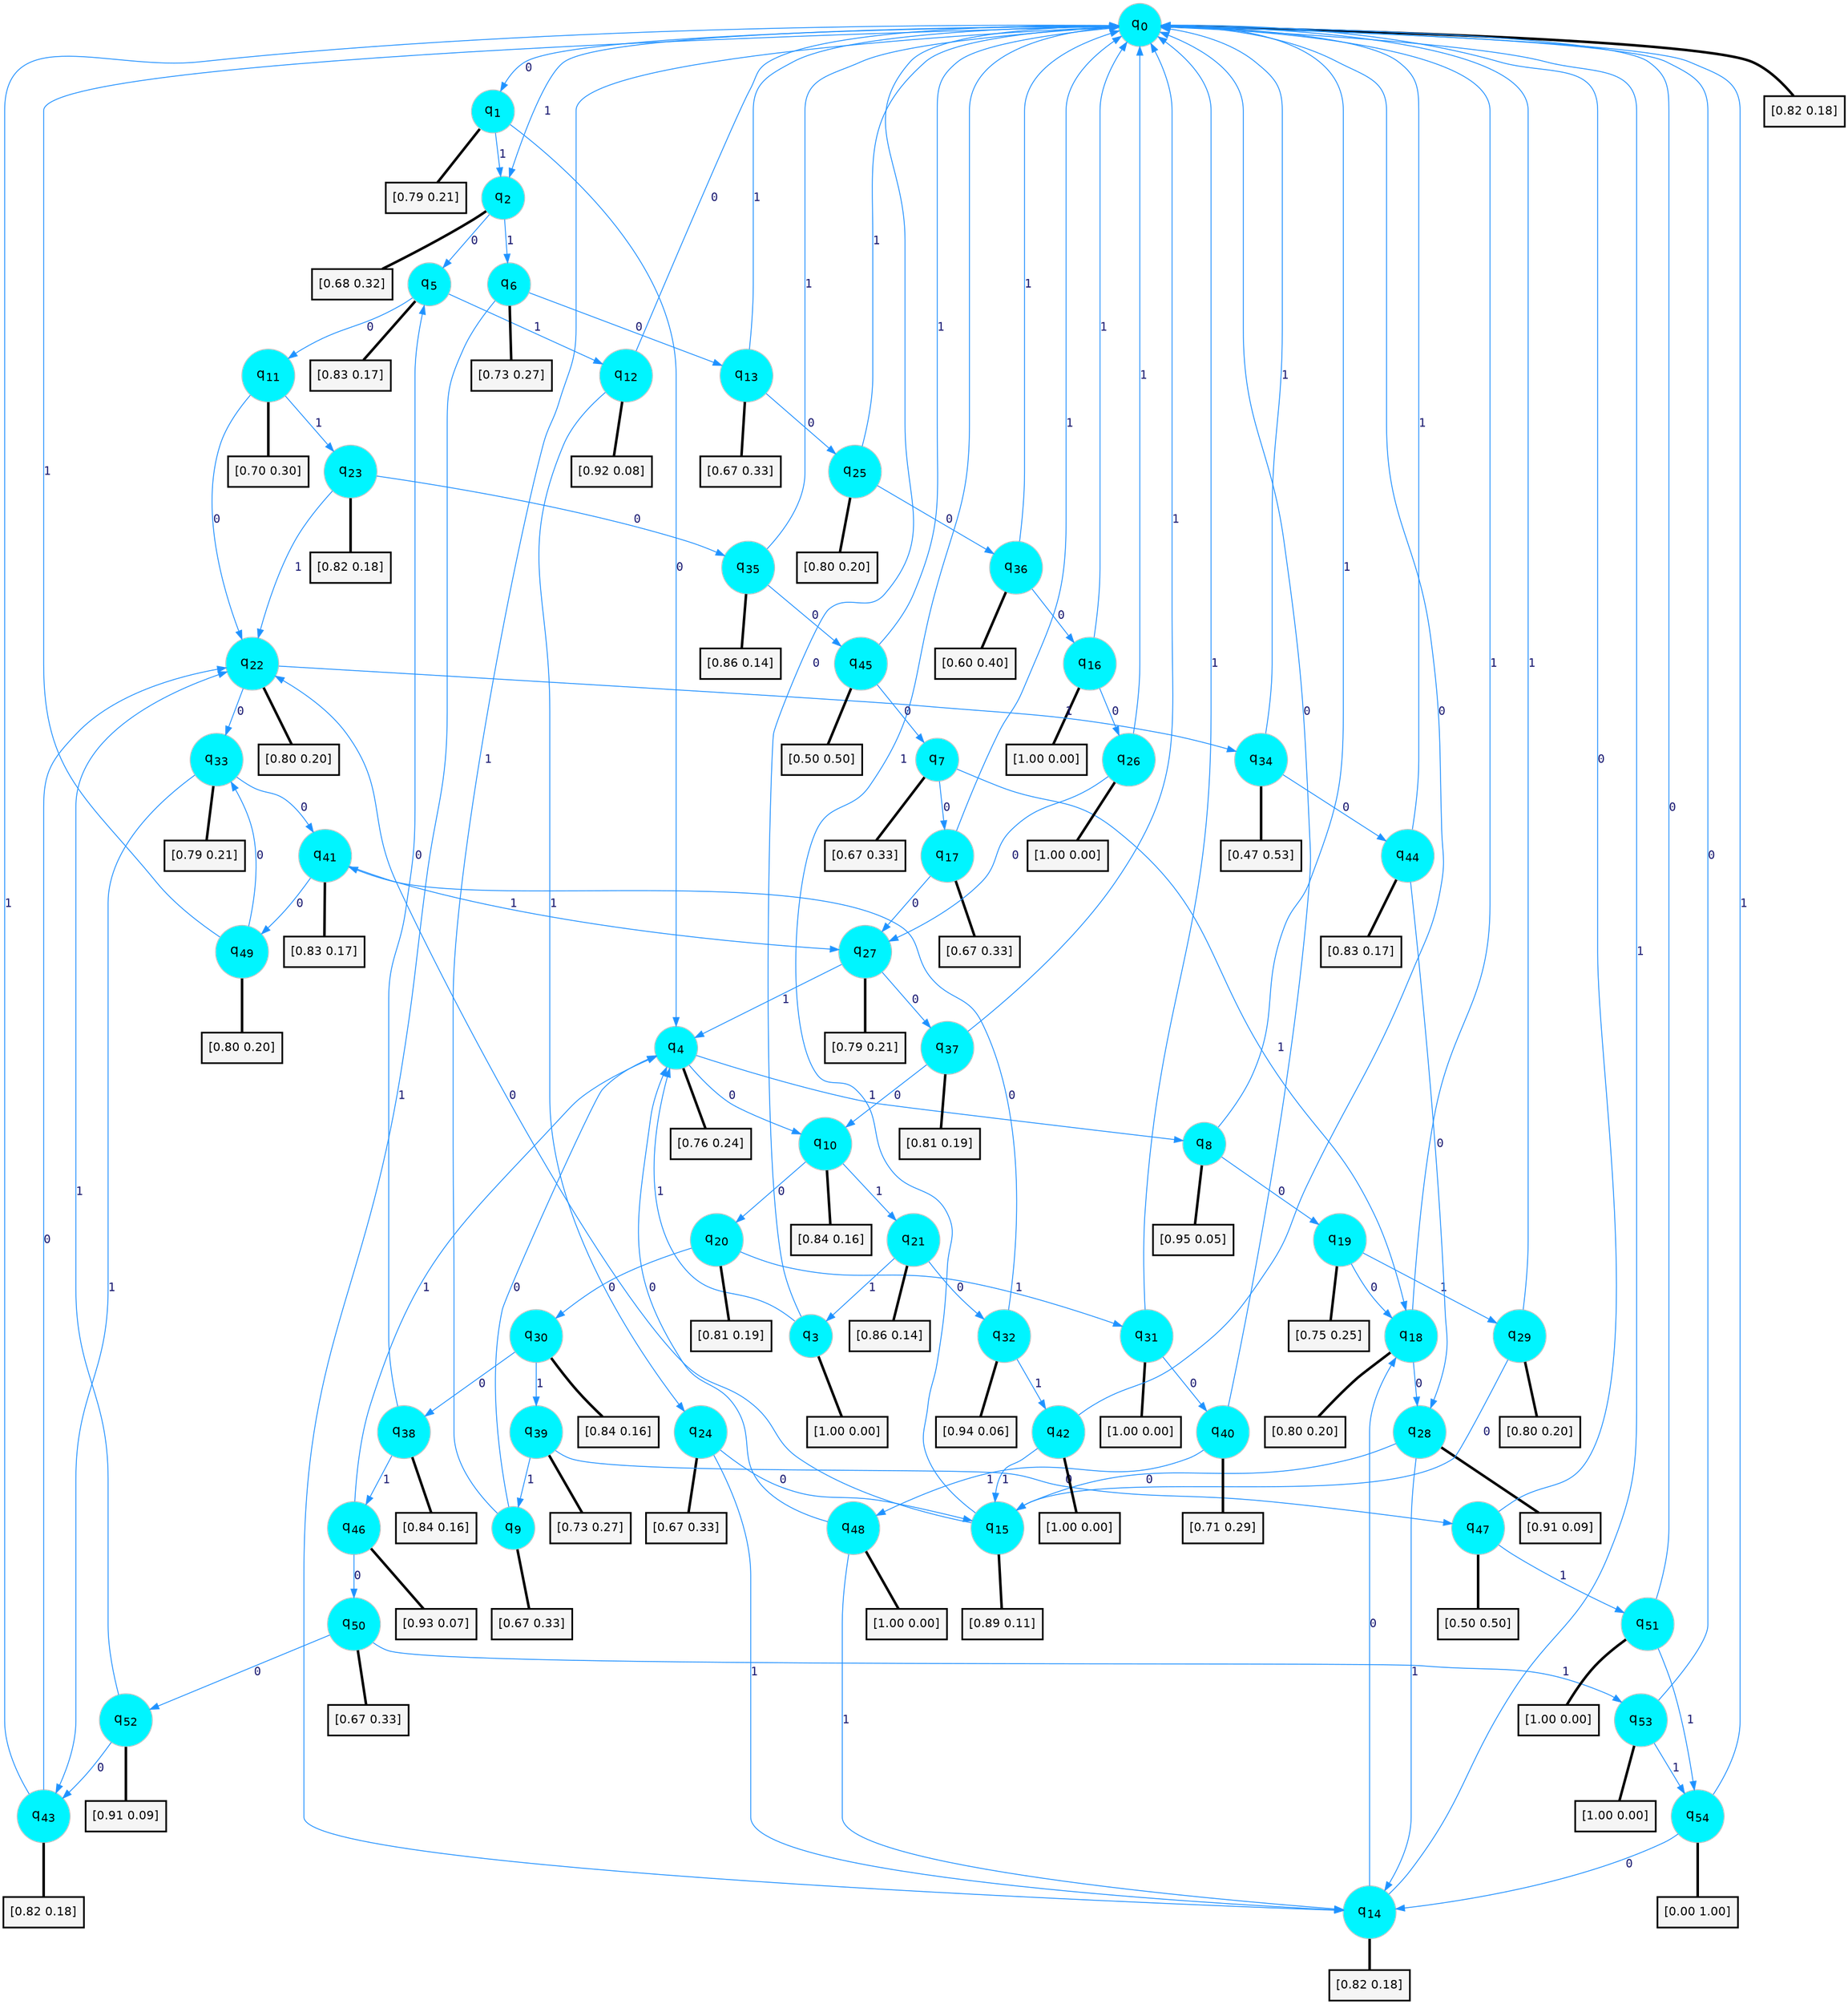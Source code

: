 digraph G {
graph [
bgcolor=transparent, dpi=300, rankdir=TD, size="40,25"];
node [
color=gray, fillcolor=turquoise1, fontcolor=black, fontname=Helvetica, fontsize=16, fontweight=bold, shape=circle, style=filled];
edge [
arrowsize=1, color=dodgerblue1, fontcolor=midnightblue, fontname=courier, fontweight=bold, penwidth=1, style=solid, weight=20];
0[label=<q<SUB>0</SUB>>];
1[label=<q<SUB>1</SUB>>];
2[label=<q<SUB>2</SUB>>];
3[label=<q<SUB>3</SUB>>];
4[label=<q<SUB>4</SUB>>];
5[label=<q<SUB>5</SUB>>];
6[label=<q<SUB>6</SUB>>];
7[label=<q<SUB>7</SUB>>];
8[label=<q<SUB>8</SUB>>];
9[label=<q<SUB>9</SUB>>];
10[label=<q<SUB>10</SUB>>];
11[label=<q<SUB>11</SUB>>];
12[label=<q<SUB>12</SUB>>];
13[label=<q<SUB>13</SUB>>];
14[label=<q<SUB>14</SUB>>];
15[label=<q<SUB>15</SUB>>];
16[label=<q<SUB>16</SUB>>];
17[label=<q<SUB>17</SUB>>];
18[label=<q<SUB>18</SUB>>];
19[label=<q<SUB>19</SUB>>];
20[label=<q<SUB>20</SUB>>];
21[label=<q<SUB>21</SUB>>];
22[label=<q<SUB>22</SUB>>];
23[label=<q<SUB>23</SUB>>];
24[label=<q<SUB>24</SUB>>];
25[label=<q<SUB>25</SUB>>];
26[label=<q<SUB>26</SUB>>];
27[label=<q<SUB>27</SUB>>];
28[label=<q<SUB>28</SUB>>];
29[label=<q<SUB>29</SUB>>];
30[label=<q<SUB>30</SUB>>];
31[label=<q<SUB>31</SUB>>];
32[label=<q<SUB>32</SUB>>];
33[label=<q<SUB>33</SUB>>];
34[label=<q<SUB>34</SUB>>];
35[label=<q<SUB>35</SUB>>];
36[label=<q<SUB>36</SUB>>];
37[label=<q<SUB>37</SUB>>];
38[label=<q<SUB>38</SUB>>];
39[label=<q<SUB>39</SUB>>];
40[label=<q<SUB>40</SUB>>];
41[label=<q<SUB>41</SUB>>];
42[label=<q<SUB>42</SUB>>];
43[label=<q<SUB>43</SUB>>];
44[label=<q<SUB>44</SUB>>];
45[label=<q<SUB>45</SUB>>];
46[label=<q<SUB>46</SUB>>];
47[label=<q<SUB>47</SUB>>];
48[label=<q<SUB>48</SUB>>];
49[label=<q<SUB>49</SUB>>];
50[label=<q<SUB>50</SUB>>];
51[label=<q<SUB>51</SUB>>];
52[label=<q<SUB>52</SUB>>];
53[label=<q<SUB>53</SUB>>];
54[label=<q<SUB>54</SUB>>];
55[label="[0.82 0.18]", shape=box,fontcolor=black, fontname=Helvetica, fontsize=14, penwidth=2, fillcolor=whitesmoke,color=black];
56[label="[0.79 0.21]", shape=box,fontcolor=black, fontname=Helvetica, fontsize=14, penwidth=2, fillcolor=whitesmoke,color=black];
57[label="[0.68 0.32]", shape=box,fontcolor=black, fontname=Helvetica, fontsize=14, penwidth=2, fillcolor=whitesmoke,color=black];
58[label="[1.00 0.00]", shape=box,fontcolor=black, fontname=Helvetica, fontsize=14, penwidth=2, fillcolor=whitesmoke,color=black];
59[label="[0.76 0.24]", shape=box,fontcolor=black, fontname=Helvetica, fontsize=14, penwidth=2, fillcolor=whitesmoke,color=black];
60[label="[0.83 0.17]", shape=box,fontcolor=black, fontname=Helvetica, fontsize=14, penwidth=2, fillcolor=whitesmoke,color=black];
61[label="[0.73 0.27]", shape=box,fontcolor=black, fontname=Helvetica, fontsize=14, penwidth=2, fillcolor=whitesmoke,color=black];
62[label="[0.67 0.33]", shape=box,fontcolor=black, fontname=Helvetica, fontsize=14, penwidth=2, fillcolor=whitesmoke,color=black];
63[label="[0.95 0.05]", shape=box,fontcolor=black, fontname=Helvetica, fontsize=14, penwidth=2, fillcolor=whitesmoke,color=black];
64[label="[0.67 0.33]", shape=box,fontcolor=black, fontname=Helvetica, fontsize=14, penwidth=2, fillcolor=whitesmoke,color=black];
65[label="[0.84 0.16]", shape=box,fontcolor=black, fontname=Helvetica, fontsize=14, penwidth=2, fillcolor=whitesmoke,color=black];
66[label="[0.70 0.30]", shape=box,fontcolor=black, fontname=Helvetica, fontsize=14, penwidth=2, fillcolor=whitesmoke,color=black];
67[label="[0.92 0.08]", shape=box,fontcolor=black, fontname=Helvetica, fontsize=14, penwidth=2, fillcolor=whitesmoke,color=black];
68[label="[0.67 0.33]", shape=box,fontcolor=black, fontname=Helvetica, fontsize=14, penwidth=2, fillcolor=whitesmoke,color=black];
69[label="[0.82 0.18]", shape=box,fontcolor=black, fontname=Helvetica, fontsize=14, penwidth=2, fillcolor=whitesmoke,color=black];
70[label="[0.89 0.11]", shape=box,fontcolor=black, fontname=Helvetica, fontsize=14, penwidth=2, fillcolor=whitesmoke,color=black];
71[label="[1.00 0.00]", shape=box,fontcolor=black, fontname=Helvetica, fontsize=14, penwidth=2, fillcolor=whitesmoke,color=black];
72[label="[0.67 0.33]", shape=box,fontcolor=black, fontname=Helvetica, fontsize=14, penwidth=2, fillcolor=whitesmoke,color=black];
73[label="[0.80 0.20]", shape=box,fontcolor=black, fontname=Helvetica, fontsize=14, penwidth=2, fillcolor=whitesmoke,color=black];
74[label="[0.75 0.25]", shape=box,fontcolor=black, fontname=Helvetica, fontsize=14, penwidth=2, fillcolor=whitesmoke,color=black];
75[label="[0.81 0.19]", shape=box,fontcolor=black, fontname=Helvetica, fontsize=14, penwidth=2, fillcolor=whitesmoke,color=black];
76[label="[0.86 0.14]", shape=box,fontcolor=black, fontname=Helvetica, fontsize=14, penwidth=2, fillcolor=whitesmoke,color=black];
77[label="[0.80 0.20]", shape=box,fontcolor=black, fontname=Helvetica, fontsize=14, penwidth=2, fillcolor=whitesmoke,color=black];
78[label="[0.82 0.18]", shape=box,fontcolor=black, fontname=Helvetica, fontsize=14, penwidth=2, fillcolor=whitesmoke,color=black];
79[label="[0.67 0.33]", shape=box,fontcolor=black, fontname=Helvetica, fontsize=14, penwidth=2, fillcolor=whitesmoke,color=black];
80[label="[0.80 0.20]", shape=box,fontcolor=black, fontname=Helvetica, fontsize=14, penwidth=2, fillcolor=whitesmoke,color=black];
81[label="[1.00 0.00]", shape=box,fontcolor=black, fontname=Helvetica, fontsize=14, penwidth=2, fillcolor=whitesmoke,color=black];
82[label="[0.79 0.21]", shape=box,fontcolor=black, fontname=Helvetica, fontsize=14, penwidth=2, fillcolor=whitesmoke,color=black];
83[label="[0.91 0.09]", shape=box,fontcolor=black, fontname=Helvetica, fontsize=14, penwidth=2, fillcolor=whitesmoke,color=black];
84[label="[0.80 0.20]", shape=box,fontcolor=black, fontname=Helvetica, fontsize=14, penwidth=2, fillcolor=whitesmoke,color=black];
85[label="[0.84 0.16]", shape=box,fontcolor=black, fontname=Helvetica, fontsize=14, penwidth=2, fillcolor=whitesmoke,color=black];
86[label="[1.00 0.00]", shape=box,fontcolor=black, fontname=Helvetica, fontsize=14, penwidth=2, fillcolor=whitesmoke,color=black];
87[label="[0.94 0.06]", shape=box,fontcolor=black, fontname=Helvetica, fontsize=14, penwidth=2, fillcolor=whitesmoke,color=black];
88[label="[0.79 0.21]", shape=box,fontcolor=black, fontname=Helvetica, fontsize=14, penwidth=2, fillcolor=whitesmoke,color=black];
89[label="[0.47 0.53]", shape=box,fontcolor=black, fontname=Helvetica, fontsize=14, penwidth=2, fillcolor=whitesmoke,color=black];
90[label="[0.86 0.14]", shape=box,fontcolor=black, fontname=Helvetica, fontsize=14, penwidth=2, fillcolor=whitesmoke,color=black];
91[label="[0.60 0.40]", shape=box,fontcolor=black, fontname=Helvetica, fontsize=14, penwidth=2, fillcolor=whitesmoke,color=black];
92[label="[0.81 0.19]", shape=box,fontcolor=black, fontname=Helvetica, fontsize=14, penwidth=2, fillcolor=whitesmoke,color=black];
93[label="[0.84 0.16]", shape=box,fontcolor=black, fontname=Helvetica, fontsize=14, penwidth=2, fillcolor=whitesmoke,color=black];
94[label="[0.73 0.27]", shape=box,fontcolor=black, fontname=Helvetica, fontsize=14, penwidth=2, fillcolor=whitesmoke,color=black];
95[label="[0.71 0.29]", shape=box,fontcolor=black, fontname=Helvetica, fontsize=14, penwidth=2, fillcolor=whitesmoke,color=black];
96[label="[0.83 0.17]", shape=box,fontcolor=black, fontname=Helvetica, fontsize=14, penwidth=2, fillcolor=whitesmoke,color=black];
97[label="[1.00 0.00]", shape=box,fontcolor=black, fontname=Helvetica, fontsize=14, penwidth=2, fillcolor=whitesmoke,color=black];
98[label="[0.82 0.18]", shape=box,fontcolor=black, fontname=Helvetica, fontsize=14, penwidth=2, fillcolor=whitesmoke,color=black];
99[label="[0.83 0.17]", shape=box,fontcolor=black, fontname=Helvetica, fontsize=14, penwidth=2, fillcolor=whitesmoke,color=black];
100[label="[0.50 0.50]", shape=box,fontcolor=black, fontname=Helvetica, fontsize=14, penwidth=2, fillcolor=whitesmoke,color=black];
101[label="[0.93 0.07]", shape=box,fontcolor=black, fontname=Helvetica, fontsize=14, penwidth=2, fillcolor=whitesmoke,color=black];
102[label="[0.50 0.50]", shape=box,fontcolor=black, fontname=Helvetica, fontsize=14, penwidth=2, fillcolor=whitesmoke,color=black];
103[label="[1.00 0.00]", shape=box,fontcolor=black, fontname=Helvetica, fontsize=14, penwidth=2, fillcolor=whitesmoke,color=black];
104[label="[0.80 0.20]", shape=box,fontcolor=black, fontname=Helvetica, fontsize=14, penwidth=2, fillcolor=whitesmoke,color=black];
105[label="[0.67 0.33]", shape=box,fontcolor=black, fontname=Helvetica, fontsize=14, penwidth=2, fillcolor=whitesmoke,color=black];
106[label="[1.00 0.00]", shape=box,fontcolor=black, fontname=Helvetica, fontsize=14, penwidth=2, fillcolor=whitesmoke,color=black];
107[label="[0.91 0.09]", shape=box,fontcolor=black, fontname=Helvetica, fontsize=14, penwidth=2, fillcolor=whitesmoke,color=black];
108[label="[1.00 0.00]", shape=box,fontcolor=black, fontname=Helvetica, fontsize=14, penwidth=2, fillcolor=whitesmoke,color=black];
109[label="[0.00 1.00]", shape=box,fontcolor=black, fontname=Helvetica, fontsize=14, penwidth=2, fillcolor=whitesmoke,color=black];
0->1 [label=0];
0->2 [label=1];
0->55 [arrowhead=none, penwidth=3,color=black];
1->4 [label=0];
1->2 [label=1];
1->56 [arrowhead=none, penwidth=3,color=black];
2->5 [label=0];
2->6 [label=1];
2->57 [arrowhead=none, penwidth=3,color=black];
3->0 [label=0];
3->4 [label=1];
3->58 [arrowhead=none, penwidth=3,color=black];
4->10 [label=0];
4->8 [label=1];
4->59 [arrowhead=none, penwidth=3,color=black];
5->11 [label=0];
5->12 [label=1];
5->60 [arrowhead=none, penwidth=3,color=black];
6->13 [label=0];
6->14 [label=1];
6->61 [arrowhead=none, penwidth=3,color=black];
7->17 [label=0];
7->18 [label=1];
7->62 [arrowhead=none, penwidth=3,color=black];
8->19 [label=0];
8->0 [label=1];
8->63 [arrowhead=none, penwidth=3,color=black];
9->4 [label=0];
9->0 [label=1];
9->64 [arrowhead=none, penwidth=3,color=black];
10->20 [label=0];
10->21 [label=1];
10->65 [arrowhead=none, penwidth=3,color=black];
11->22 [label=0];
11->23 [label=1];
11->66 [arrowhead=none, penwidth=3,color=black];
12->0 [label=0];
12->24 [label=1];
12->67 [arrowhead=none, penwidth=3,color=black];
13->25 [label=0];
13->0 [label=1];
13->68 [arrowhead=none, penwidth=3,color=black];
14->18 [label=0];
14->0 [label=1];
14->69 [arrowhead=none, penwidth=3,color=black];
15->22 [label=0];
15->0 [label=1];
15->70 [arrowhead=none, penwidth=3,color=black];
16->26 [label=0];
16->0 [label=1];
16->71 [arrowhead=none, penwidth=3,color=black];
17->27 [label=0];
17->0 [label=1];
17->72 [arrowhead=none, penwidth=3,color=black];
18->28 [label=0];
18->0 [label=1];
18->73 [arrowhead=none, penwidth=3,color=black];
19->18 [label=0];
19->29 [label=1];
19->74 [arrowhead=none, penwidth=3,color=black];
20->30 [label=0];
20->31 [label=1];
20->75 [arrowhead=none, penwidth=3,color=black];
21->32 [label=0];
21->3 [label=1];
21->76 [arrowhead=none, penwidth=3,color=black];
22->33 [label=0];
22->34 [label=1];
22->77 [arrowhead=none, penwidth=3,color=black];
23->35 [label=0];
23->22 [label=1];
23->78 [arrowhead=none, penwidth=3,color=black];
24->15 [label=0];
24->14 [label=1];
24->79 [arrowhead=none, penwidth=3,color=black];
25->36 [label=0];
25->0 [label=1];
25->80 [arrowhead=none, penwidth=3,color=black];
26->27 [label=0];
26->0 [label=1];
26->81 [arrowhead=none, penwidth=3,color=black];
27->37 [label=0];
27->4 [label=1];
27->82 [arrowhead=none, penwidth=3,color=black];
28->15 [label=0];
28->14 [label=1];
28->83 [arrowhead=none, penwidth=3,color=black];
29->15 [label=0];
29->0 [label=1];
29->84 [arrowhead=none, penwidth=3,color=black];
30->38 [label=0];
30->39 [label=1];
30->85 [arrowhead=none, penwidth=3,color=black];
31->40 [label=0];
31->0 [label=1];
31->86 [arrowhead=none, penwidth=3,color=black];
32->41 [label=0];
32->42 [label=1];
32->87 [arrowhead=none, penwidth=3,color=black];
33->41 [label=0];
33->43 [label=1];
33->88 [arrowhead=none, penwidth=3,color=black];
34->44 [label=0];
34->0 [label=1];
34->89 [arrowhead=none, penwidth=3,color=black];
35->45 [label=0];
35->0 [label=1];
35->90 [arrowhead=none, penwidth=3,color=black];
36->16 [label=0];
36->0 [label=1];
36->91 [arrowhead=none, penwidth=3,color=black];
37->10 [label=0];
37->0 [label=1];
37->92 [arrowhead=none, penwidth=3,color=black];
38->5 [label=0];
38->46 [label=1];
38->93 [arrowhead=none, penwidth=3,color=black];
39->47 [label=0];
39->9 [label=1];
39->94 [arrowhead=none, penwidth=3,color=black];
40->0 [label=0];
40->48 [label=1];
40->95 [arrowhead=none, penwidth=3,color=black];
41->49 [label=0];
41->27 [label=1];
41->96 [arrowhead=none, penwidth=3,color=black];
42->0 [label=0];
42->15 [label=1];
42->97 [arrowhead=none, penwidth=3,color=black];
43->22 [label=0];
43->0 [label=1];
43->98 [arrowhead=none, penwidth=3,color=black];
44->28 [label=0];
44->0 [label=1];
44->99 [arrowhead=none, penwidth=3,color=black];
45->7 [label=0];
45->0 [label=1];
45->100 [arrowhead=none, penwidth=3,color=black];
46->50 [label=0];
46->4 [label=1];
46->101 [arrowhead=none, penwidth=3,color=black];
47->0 [label=0];
47->51 [label=1];
47->102 [arrowhead=none, penwidth=3,color=black];
48->4 [label=0];
48->14 [label=1];
48->103 [arrowhead=none, penwidth=3,color=black];
49->33 [label=0];
49->0 [label=1];
49->104 [arrowhead=none, penwidth=3,color=black];
50->52 [label=0];
50->53 [label=1];
50->105 [arrowhead=none, penwidth=3,color=black];
51->0 [label=0];
51->54 [label=1];
51->106 [arrowhead=none, penwidth=3,color=black];
52->43 [label=0];
52->22 [label=1];
52->107 [arrowhead=none, penwidth=3,color=black];
53->0 [label=0];
53->54 [label=1];
53->108 [arrowhead=none, penwidth=3,color=black];
54->14 [label=0];
54->0 [label=1];
54->109 [arrowhead=none, penwidth=3,color=black];
}
